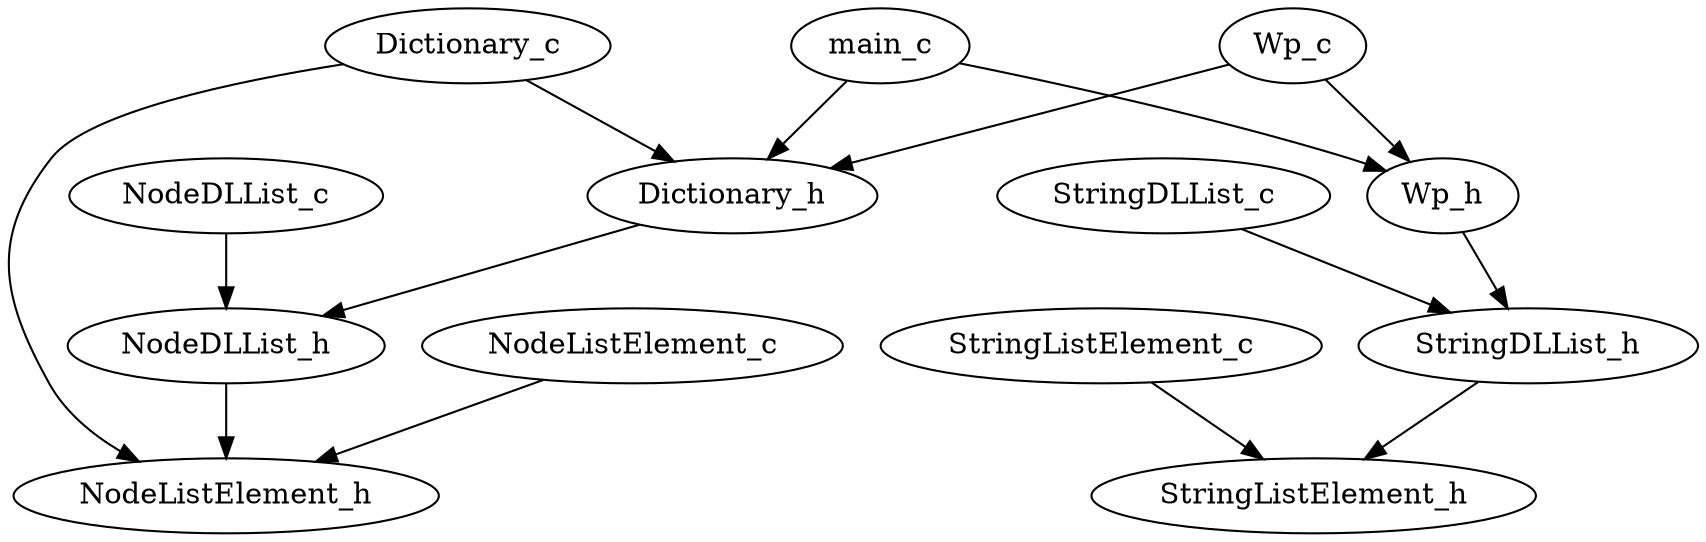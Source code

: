 digraph dep { 
  Dictionary_c -> Dictionary_h;
  Dictionary_c -> NodeListElement_h;
  Dictionary_h -> NodeDLList_h;
  NodeDLList_c -> NodeDLList_h;
  NodeDLList_h -> NodeListElement_h;
  NodeListElement_c -> NodeListElement_h;
  main_c -> Dictionary_h;
  main_c -> Wp_h;
  StringDLList_c -> StringDLList_h;
  StringDLList_h -> StringListElement_h;
  StringListElement_c -> StringListElement_h;
  Wp_c -> Wp_h;
  Wp_c -> Dictionary_h;
  Wp_h -> StringDLList_h;
}
